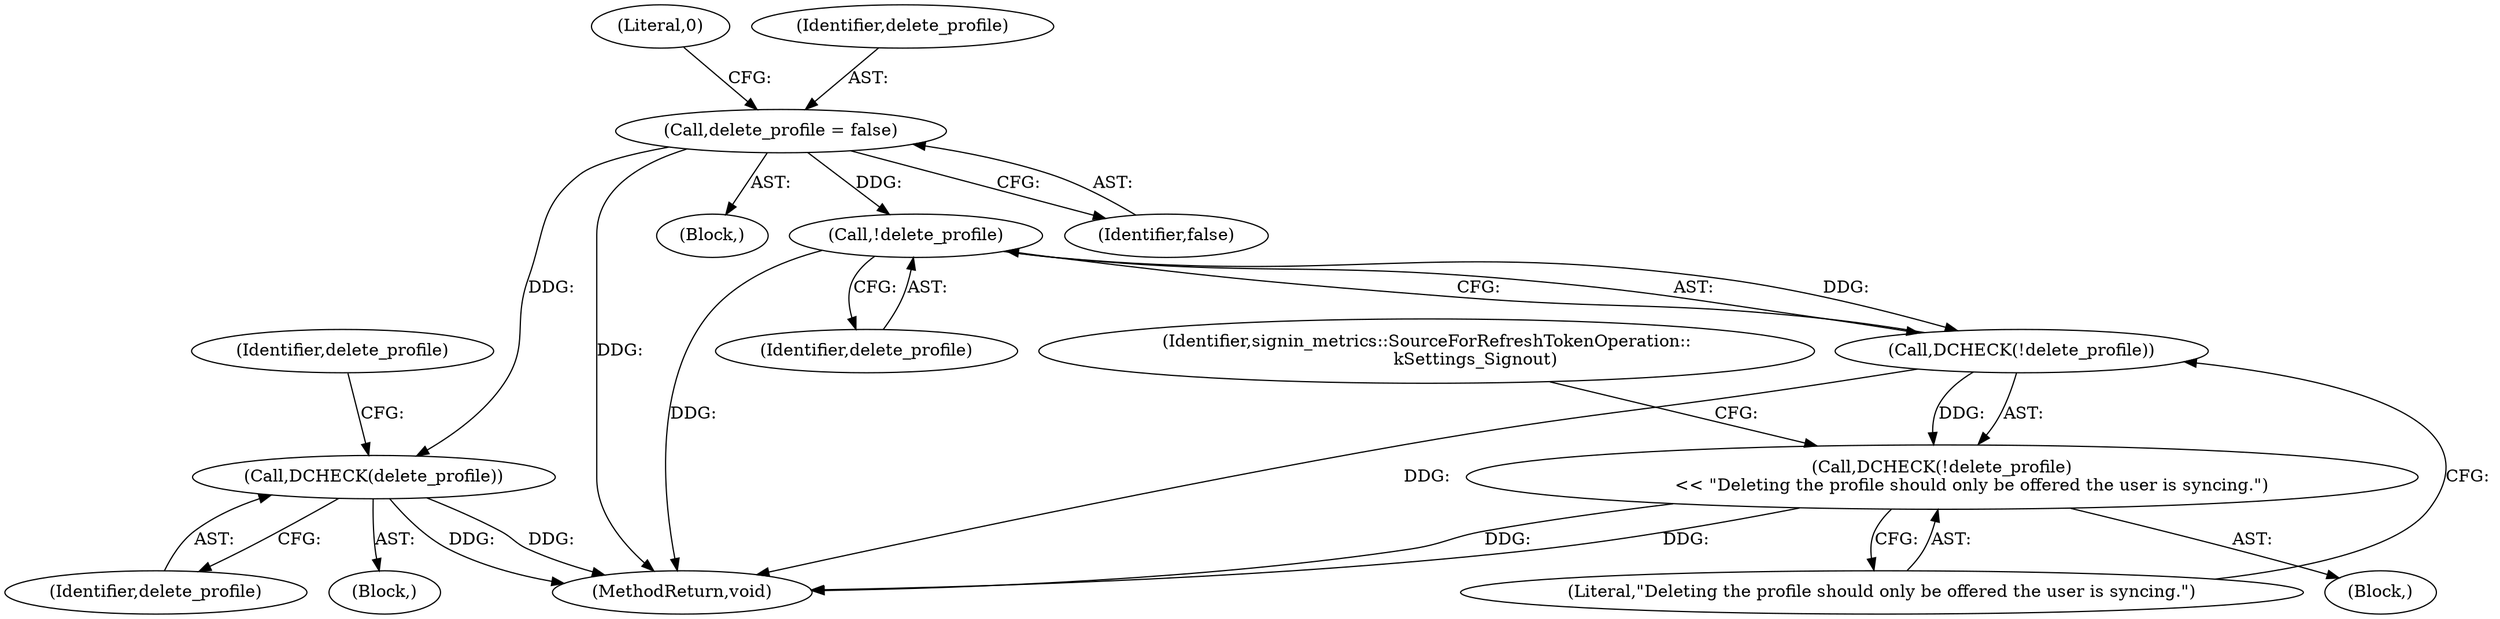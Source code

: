 digraph "0_Chrome_282f53ffdc3b1902da86f6a0791af736837efbf8_6@API" {
"1000104" [label="(Call,delete_profile = false)"];
"1000116" [label="(Call,DCHECK(delete_profile))"];
"1000146" [label="(Call,!delete_profile)"];
"1000145" [label="(Call,DCHECK(!delete_profile))"];
"1000144" [label="(Call,DCHECK(!delete_profile)\n           << \"Deleting the profile should only be offered the user is syncing.\")"];
"1000144" [label="(Call,DCHECK(!delete_profile)\n           << \"Deleting the profile should only be offered the user is syncing.\")"];
"1000102" [label="(Block,)"];
"1000157" [label="(MethodReturn,void)"];
"1000152" [label="(Identifier,delete_profile)"];
"1000148" [label="(Literal,\"Deleting the profile should only be offered the user is syncing.\")"];
"1000115" [label="(Block,)"];
"1000106" [label="(Identifier,false)"];
"1000117" [label="(Identifier,delete_profile)"];
"1000143" [label="(Block,)"];
"1000150" [label="(Identifier,signin_metrics::SourceForRefreshTokenOperation::\n                  kSettings_Signout)"];
"1000145" [label="(Call,DCHECK(!delete_profile))"];
"1000108" [label="(Literal,0)"];
"1000147" [label="(Identifier,delete_profile)"];
"1000116" [label="(Call,DCHECK(delete_profile))"];
"1000105" [label="(Identifier,delete_profile)"];
"1000146" [label="(Call,!delete_profile)"];
"1000104" [label="(Call,delete_profile = false)"];
"1000104" -> "1000102"  [label="AST: "];
"1000104" -> "1000106"  [label="CFG: "];
"1000105" -> "1000104"  [label="AST: "];
"1000106" -> "1000104"  [label="AST: "];
"1000108" -> "1000104"  [label="CFG: "];
"1000104" -> "1000157"  [label="DDG: "];
"1000104" -> "1000116"  [label="DDG: "];
"1000104" -> "1000146"  [label="DDG: "];
"1000116" -> "1000115"  [label="AST: "];
"1000116" -> "1000117"  [label="CFG: "];
"1000117" -> "1000116"  [label="AST: "];
"1000152" -> "1000116"  [label="CFG: "];
"1000116" -> "1000157"  [label="DDG: "];
"1000116" -> "1000157"  [label="DDG: "];
"1000146" -> "1000145"  [label="AST: "];
"1000146" -> "1000147"  [label="CFG: "];
"1000147" -> "1000146"  [label="AST: "];
"1000145" -> "1000146"  [label="CFG: "];
"1000146" -> "1000157"  [label="DDG: "];
"1000146" -> "1000145"  [label="DDG: "];
"1000145" -> "1000144"  [label="AST: "];
"1000148" -> "1000145"  [label="CFG: "];
"1000145" -> "1000157"  [label="DDG: "];
"1000145" -> "1000144"  [label="DDG: "];
"1000144" -> "1000143"  [label="AST: "];
"1000144" -> "1000148"  [label="CFG: "];
"1000148" -> "1000144"  [label="AST: "];
"1000150" -> "1000144"  [label="CFG: "];
"1000144" -> "1000157"  [label="DDG: "];
"1000144" -> "1000157"  [label="DDG: "];
}
